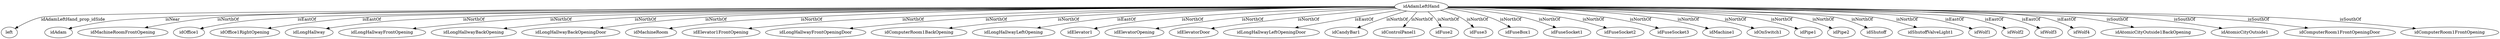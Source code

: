 strict digraph  {
idAdamLeftHand [node_type=entity_node];
left [node_type=property_node];
idAdam [node_type=entity_node];
idMachineRoomFrontOpening [node_type=entity_node];
idOffice1 [node_type=entity_node];
idOffice1RightOpening [node_type=entity_node];
idLongHallway [node_type=entity_node];
idLongHallwayFrontOpening [node_type=entity_node];
idLongHallwayBackOpening [node_type=entity_node];
idLongHallwayBackOpeningDoor [node_type=entity_node];
idMachineRoom [node_type=entity_node];
idElevator1FrontOpening [node_type=entity_node];
idLongHallwayFrontOpeningDoor [node_type=entity_node];
idComputerRoom1BackOpening [node_type=entity_node];
idLongHallwayLeftOpening [node_type=entity_node];
idElevator1 [node_type=entity_node];
idElevatorOpening [node_type=entity_node];
idElevatorDoor [node_type=entity_node];
idLongHallwayLeftOpeningDoor [node_type=entity_node];
idCandyBar1 [node_type=entity_node];
idControlPanel1 [node_type=entity_node];
idFuse2 [node_type=entity_node];
idFuse3 [node_type=entity_node];
idFuseBox1 [node_type=entity_node];
idFuseSocket1 [node_type=entity_node];
idFuseSocket2 [node_type=entity_node];
idFuseSocket3 [node_type=entity_node];
idMachine1 [node_type=entity_node];
idOnSwitch1 [node_type=entity_node];
idPipe1 [node_type=entity_node];
idPipe2 [node_type=entity_node];
idShutoff [node_type=entity_node];
idShutoffValveLight1 [node_type=entity_node];
idWolf1 [node_type=entity_node];
idWolf2 [node_type=entity_node];
idWolf3 [node_type=entity_node];
idWolf4 [node_type=entity_node];
idAtomicCityOutside1BackOpening [node_type=entity_node];
idAtomicCityOutside1 [node_type=entity_node];
idComputerRoom1FrontOpeningDoor [node_type=entity_node];
idComputerRoom1FrontOpening [node_type=entity_node];
idAdamLeftHand -> left  [edge_type=property, label=idAdamLeftHand_prop_idSide];
idAdamLeftHand -> idAdam  [edge_type=relationship, label=isNear];
idAdamLeftHand -> idMachineRoomFrontOpening  [edge_type=relationship, label=isNorthOf];
idAdamLeftHand -> idOffice1  [edge_type=relationship, label=isEastOf];
idAdamLeftHand -> idOffice1RightOpening  [edge_type=relationship, label=isEastOf];
idAdamLeftHand -> idLongHallway  [edge_type=relationship, label=isNorthOf];
idAdamLeftHand -> idLongHallwayFrontOpening  [edge_type=relationship, label=isNorthOf];
idAdamLeftHand -> idLongHallwayBackOpening  [edge_type=relationship, label=isNorthOf];
idAdamLeftHand -> idLongHallwayBackOpeningDoor  [edge_type=relationship, label=isNorthOf];
idAdamLeftHand -> idMachineRoom  [edge_type=relationship, label=isNorthOf];
idAdamLeftHand -> idElevator1FrontOpening  [edge_type=relationship, label=isNorthOf];
idAdamLeftHand -> idLongHallwayFrontOpeningDoor  [edge_type=relationship, label=isNorthOf];
idAdamLeftHand -> idComputerRoom1BackOpening  [edge_type=relationship, label=isNorthOf];
idAdamLeftHand -> idLongHallwayLeftOpening  [edge_type=relationship, label=isEastOf];
idAdamLeftHand -> idElevator1  [edge_type=relationship, label=isNorthOf];
idAdamLeftHand -> idElevatorOpening  [edge_type=relationship, label=isNorthOf];
idAdamLeftHand -> idElevatorDoor  [edge_type=relationship, label=isNorthOf];
idAdamLeftHand -> idLongHallwayLeftOpeningDoor  [edge_type=relationship, label=isEastOf];
idAdamLeftHand -> idCandyBar1  [edge_type=relationship, label=isNorthOf];
idAdamLeftHand -> idControlPanel1  [edge_type=relationship, label=isNorthOf];
idAdamLeftHand -> idFuse2  [edge_type=relationship, label=isNorthOf];
idAdamLeftHand -> idFuse3  [edge_type=relationship, label=isNorthOf];
idAdamLeftHand -> idFuseBox1  [edge_type=relationship, label=isNorthOf];
idAdamLeftHand -> idFuseSocket1  [edge_type=relationship, label=isNorthOf];
idAdamLeftHand -> idFuseSocket2  [edge_type=relationship, label=isNorthOf];
idAdamLeftHand -> idFuseSocket3  [edge_type=relationship, label=isNorthOf];
idAdamLeftHand -> idMachine1  [edge_type=relationship, label=isNorthOf];
idAdamLeftHand -> idOnSwitch1  [edge_type=relationship, label=isNorthOf];
idAdamLeftHand -> idPipe1  [edge_type=relationship, label=isNorthOf];
idAdamLeftHand -> idPipe2  [edge_type=relationship, label=isNorthOf];
idAdamLeftHand -> idShutoff  [edge_type=relationship, label=isNorthOf];
idAdamLeftHand -> idShutoffValveLight1  [edge_type=relationship, label=isNorthOf];
idAdamLeftHand -> idWolf1  [edge_type=relationship, label=isEastOf];
idAdamLeftHand -> idWolf2  [edge_type=relationship, label=isEastOf];
idAdamLeftHand -> idWolf3  [edge_type=relationship, label=isEastOf];
idAdamLeftHand -> idWolf4  [edge_type=relationship, label=isEastOf];
idAdamLeftHand -> idAtomicCityOutside1BackOpening  [edge_type=relationship, label=isSouthOf];
idAdamLeftHand -> idAtomicCityOutside1  [edge_type=relationship, label=isSouthOf];
idAdamLeftHand -> idComputerRoom1FrontOpeningDoor  [edge_type=relationship, label=isSouthOf];
idAdamLeftHand -> idComputerRoom1FrontOpening  [edge_type=relationship, label=isSouthOf];
}
